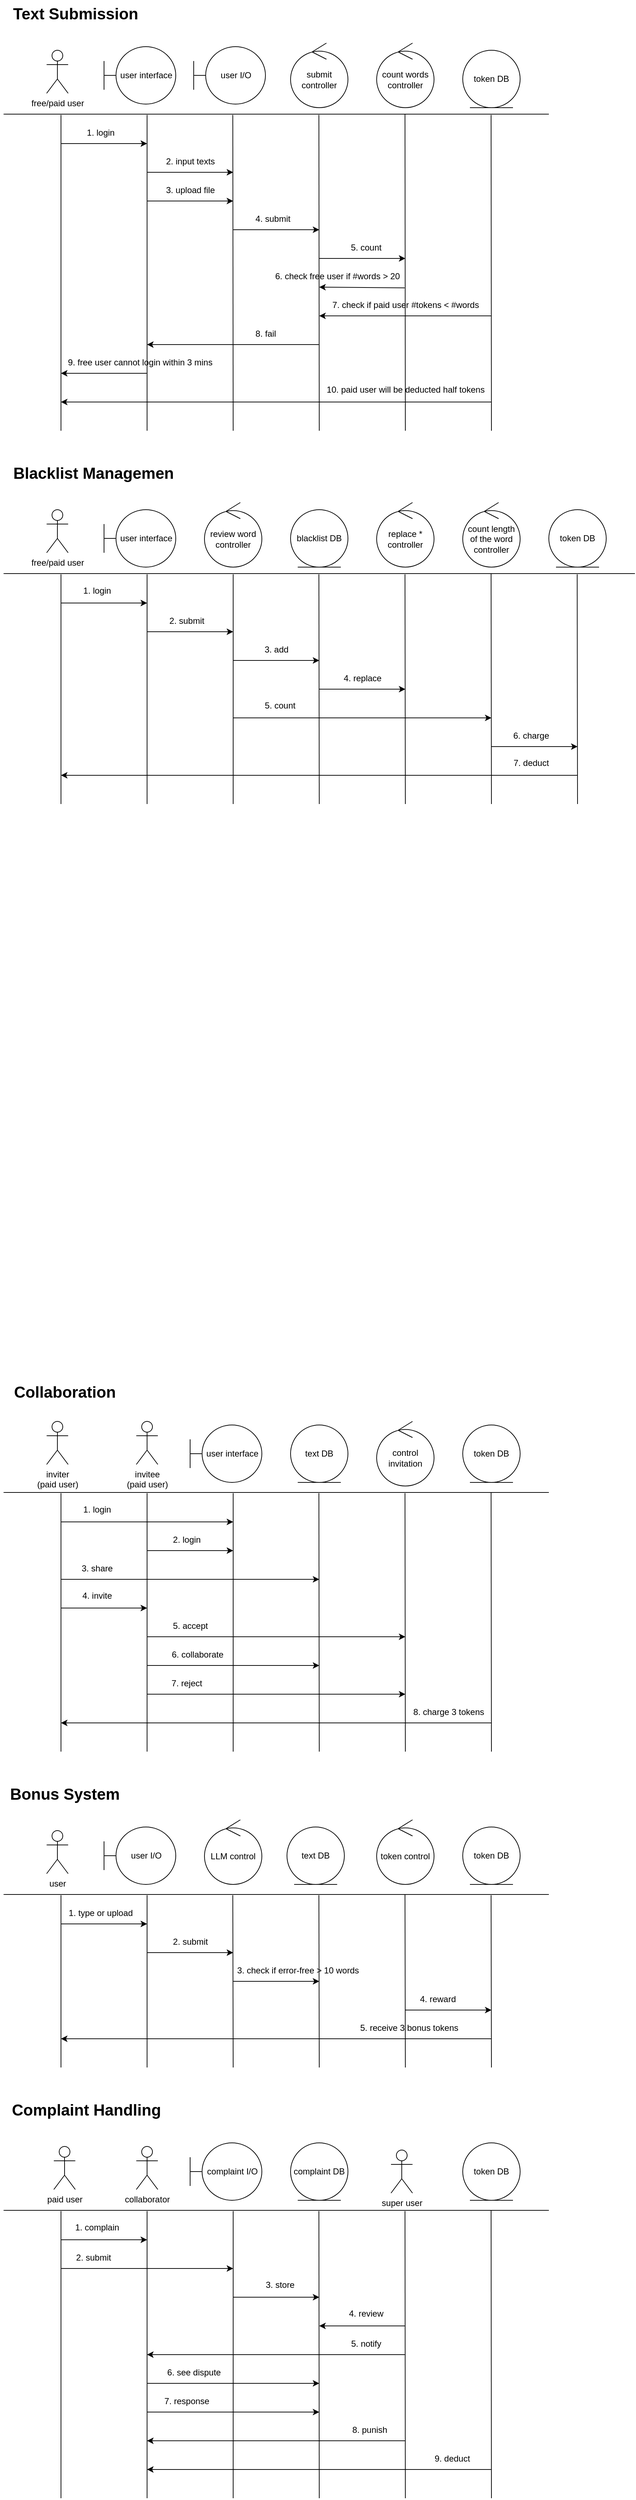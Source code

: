 <mxfile version="26.2.12">
  <diagram name="Page-1" id="3qirsLyn6Tf33gdYKexy">
    <mxGraphModel dx="1300" dy="864" grid="1" gridSize="10" guides="1" tooltips="1" connect="1" arrows="1" fold="1" page="1" pageScale="1" pageWidth="850" pageHeight="1100" math="0" shadow="0">
      <root>
        <mxCell id="0" />
        <mxCell id="1" parent="0" />
        <mxCell id="7Bn_i4xmb7pETKimLmk4-2" value="user I/O" style="shape=umlBoundary;whiteSpace=wrap;html=1;" parent="1" vertex="1">
          <mxGeometry x="305" y="65" width="100" height="80" as="geometry" />
        </mxCell>
        <mxCell id="7Bn_i4xmb7pETKimLmk4-3" value="submit&lt;br&gt;&lt;div&gt;controller&lt;/div&gt;" style="ellipse;shape=umlControl;whiteSpace=wrap;html=1;" parent="1" vertex="1">
          <mxGeometry x="440" y="60" width="80" height="90" as="geometry" />
        </mxCell>
        <mxCell id="7Bn_i4xmb7pETKimLmk4-6" value="" style="line;strokeWidth=1;fillColor=none;align=left;verticalAlign=middle;spacingTop=-1;spacingLeft=3;spacingRight=3;rotatable=0;labelPosition=right;points=[];portConstraint=eastwest;strokeColor=inherit;" parent="1" vertex="1">
          <mxGeometry x="40" y="155" width="760" height="8" as="geometry" />
        </mxCell>
        <mxCell id="7Bn_i4xmb7pETKimLmk4-11" value="" style="endArrow=none;html=1;rounded=0;" parent="1" edge="1">
          <mxGeometry width="50" height="50" relative="1" as="geometry">
            <mxPoint x="120" y="600" as="sourcePoint" />
            <mxPoint x="120" y="160" as="targetPoint" />
          </mxGeometry>
        </mxCell>
        <mxCell id="7Bn_i4xmb7pETKimLmk4-12" value="" style="endArrow=none;html=1;rounded=0;" parent="1" edge="1">
          <mxGeometry width="50" height="50" relative="1" as="geometry">
            <mxPoint x="240" y="600" as="sourcePoint" />
            <mxPoint x="240" y="160" as="targetPoint" />
          </mxGeometry>
        </mxCell>
        <mxCell id="7Bn_i4xmb7pETKimLmk4-14" value="1. login" style="text;html=1;align=center;verticalAlign=middle;resizable=0;points=[];autosize=1;strokeColor=none;fillColor=none;" parent="1" vertex="1">
          <mxGeometry x="145" y="170" width="60" height="30" as="geometry" />
        </mxCell>
        <mxCell id="7Bn_i4xmb7pETKimLmk4-15" value="" style="endArrow=classic;html=1;rounded=0;" parent="1" edge="1">
          <mxGeometry width="50" height="50" relative="1" as="geometry">
            <mxPoint x="120" y="200" as="sourcePoint" />
            <mxPoint x="240" y="200" as="targetPoint" />
          </mxGeometry>
        </mxCell>
        <mxCell id="7Bn_i4xmb7pETKimLmk4-17" value="" style="endArrow=none;html=1;rounded=0;" parent="1" edge="1">
          <mxGeometry width="50" height="50" relative="1" as="geometry">
            <mxPoint x="360" y="600" as="sourcePoint" />
            <mxPoint x="359.5" y="160" as="targetPoint" />
          </mxGeometry>
        </mxCell>
        <mxCell id="7Bn_i4xmb7pETKimLmk4-18" value="" style="endArrow=classic;html=1;rounded=0;" parent="1" edge="1">
          <mxGeometry width="50" height="50" relative="1" as="geometry">
            <mxPoint x="240" y="280" as="sourcePoint" />
            <mxPoint x="360" y="280" as="targetPoint" />
          </mxGeometry>
        </mxCell>
        <mxCell id="7Bn_i4xmb7pETKimLmk4-19" value="2. input texts" style="text;html=1;align=center;verticalAlign=middle;resizable=0;points=[];autosize=1;strokeColor=none;fillColor=none;" parent="1" vertex="1">
          <mxGeometry x="255" y="210" width="90" height="30" as="geometry" />
        </mxCell>
        <mxCell id="7Bn_i4xmb7pETKimLmk4-21" value="" style="endArrow=none;html=1;rounded=0;" parent="1" edge="1">
          <mxGeometry width="50" height="50" relative="1" as="geometry">
            <mxPoint x="480" y="600" as="sourcePoint" />
            <mxPoint x="479.5" y="160" as="targetPoint" />
          </mxGeometry>
        </mxCell>
        <mxCell id="7Bn_i4xmb7pETKimLmk4-22" value="" style="endArrow=classic;html=1;rounded=0;" parent="1" edge="1">
          <mxGeometry width="50" height="50" relative="1" as="geometry">
            <mxPoint x="240" y="240" as="sourcePoint" />
            <mxPoint x="360" y="240" as="targetPoint" />
          </mxGeometry>
        </mxCell>
        <mxCell id="7Bn_i4xmb7pETKimLmk4-23" value="4. submit" style="text;html=1;align=center;verticalAlign=middle;resizable=0;points=[];autosize=1;strokeColor=none;fillColor=none;" parent="1" vertex="1">
          <mxGeometry x="380" y="290" width="70" height="30" as="geometry" />
        </mxCell>
        <mxCell id="7Bn_i4xmb7pETKimLmk4-24" value="count words&lt;br&gt;&lt;div&gt;controller&lt;/div&gt;" style="ellipse;shape=umlControl;whiteSpace=wrap;html=1;" parent="1" vertex="1">
          <mxGeometry x="560" y="60" width="80" height="90" as="geometry" />
        </mxCell>
        <mxCell id="7Bn_i4xmb7pETKimLmk4-25" value="" style="endArrow=none;html=1;rounded=0;" parent="1" edge="1">
          <mxGeometry width="50" height="50" relative="1" as="geometry">
            <mxPoint x="600" y="600" as="sourcePoint" />
            <mxPoint x="599.5" y="159" as="targetPoint" />
          </mxGeometry>
        </mxCell>
        <mxCell id="7Bn_i4xmb7pETKimLmk4-26" value="" style="endArrow=classic;html=1;rounded=0;" parent="1" edge="1">
          <mxGeometry width="50" height="50" relative="1" as="geometry">
            <mxPoint x="480" y="360" as="sourcePoint" />
            <mxPoint x="600" y="360" as="targetPoint" />
          </mxGeometry>
        </mxCell>
        <mxCell id="7Bn_i4xmb7pETKimLmk4-27" value="5. count" style="text;html=1;align=center;verticalAlign=middle;resizable=0;points=[];autosize=1;strokeColor=none;fillColor=none;" parent="1" vertex="1">
          <mxGeometry x="510" y="330" width="70" height="30" as="geometry" />
        </mxCell>
        <mxCell id="7Bn_i4xmb7pETKimLmk4-29" value="" style="endArrow=none;html=1;rounded=0;" parent="1" edge="1">
          <mxGeometry width="50" height="50" relative="1" as="geometry">
            <mxPoint x="720" y="600" as="sourcePoint" />
            <mxPoint x="719.5" y="160" as="targetPoint" />
          </mxGeometry>
        </mxCell>
        <mxCell id="7Bn_i4xmb7pETKimLmk4-32" value="" style="endArrow=classic;html=1;rounded=0;" parent="1" edge="1">
          <mxGeometry width="50" height="50" relative="1" as="geometry">
            <mxPoint x="720" y="440" as="sourcePoint" />
            <mxPoint x="480" y="440" as="targetPoint" />
          </mxGeometry>
        </mxCell>
        <mxCell id="7Bn_i4xmb7pETKimLmk4-33" value="7. check if paid user #tokens &amp;lt; #words" style="text;html=1;align=center;verticalAlign=middle;resizable=0;points=[];autosize=1;strokeColor=none;fillColor=none;" parent="1" vertex="1">
          <mxGeometry x="485" y="410" width="230" height="30" as="geometry" />
        </mxCell>
        <mxCell id="7Bn_i4xmb7pETKimLmk4-35" value="token DB" style="ellipse;shape=umlEntity;whiteSpace=wrap;html=1;" parent="1" vertex="1">
          <mxGeometry x="680" y="70" width="80" height="80" as="geometry" />
        </mxCell>
        <mxCell id="cYkkiroFD4x7zm8JULmi-1" value="&lt;font style=&quot;font-size: 22px;&quot;&gt;&lt;b&gt;Text Submission&lt;/b&gt;&lt;/font&gt;" style="text;html=1;align=center;verticalAlign=middle;resizable=0;points=[];autosize=1;strokeColor=none;fillColor=none;" parent="1" vertex="1">
          <mxGeometry x="40" width="200" height="40" as="geometry" />
        </mxCell>
        <mxCell id="cYkkiroFD4x7zm8JULmi-37" value="free/paid user" style="shape=umlActor;verticalLabelPosition=bottom;verticalAlign=top;html=1;" parent="1" vertex="1">
          <mxGeometry x="100" y="710" width="30" height="60" as="geometry" />
        </mxCell>
        <mxCell id="cYkkiroFD4x7zm8JULmi-38" value="user interface" style="shape=umlBoundary;whiteSpace=wrap;html=1;" parent="1" vertex="1">
          <mxGeometry x="180" y="710" width="100" height="80" as="geometry" />
        </mxCell>
        <mxCell id="cYkkiroFD4x7zm8JULmi-39" value="review word&lt;div&gt;controller&lt;/div&gt;" style="ellipse;shape=umlControl;whiteSpace=wrap;html=1;" parent="1" vertex="1">
          <mxGeometry x="320" y="700" width="80" height="90" as="geometry" />
        </mxCell>
        <mxCell id="cYkkiroFD4x7zm8JULmi-40" value="blacklist DB" style="ellipse;shape=umlEntity;whiteSpace=wrap;html=1;" parent="1" vertex="1">
          <mxGeometry x="440" y="710" width="80" height="80" as="geometry" />
        </mxCell>
        <mxCell id="cYkkiroFD4x7zm8JULmi-41" value="" style="line;strokeWidth=1;fillColor=none;align=left;verticalAlign=middle;spacingTop=-1;spacingLeft=3;spacingRight=3;rotatable=0;labelPosition=right;points=[];portConstraint=eastwest;strokeColor=inherit;" parent="1" vertex="1">
          <mxGeometry x="40" y="795" width="880" height="8" as="geometry" />
        </mxCell>
        <mxCell id="cYkkiroFD4x7zm8JULmi-42" value="" style="endArrow=none;html=1;rounded=0;" parent="1" edge="1">
          <mxGeometry width="50" height="50" relative="1" as="geometry">
            <mxPoint x="120" y="1120" as="sourcePoint" />
            <mxPoint x="120" y="800" as="targetPoint" />
          </mxGeometry>
        </mxCell>
        <mxCell id="cYkkiroFD4x7zm8JULmi-43" value="" style="endArrow=none;html=1;rounded=0;" parent="1" edge="1">
          <mxGeometry width="50" height="50" relative="1" as="geometry">
            <mxPoint x="240" y="1120" as="sourcePoint" />
            <mxPoint x="240" y="800" as="targetPoint" />
          </mxGeometry>
        </mxCell>
        <mxCell id="cYkkiroFD4x7zm8JULmi-44" value="" style="endArrow=none;html=1;rounded=0;" parent="1" edge="1">
          <mxGeometry width="50" height="50" relative="1" as="geometry">
            <mxPoint x="360" y="1120" as="sourcePoint" />
            <mxPoint x="360" y="800" as="targetPoint" />
          </mxGeometry>
        </mxCell>
        <mxCell id="cYkkiroFD4x7zm8JULmi-45" value="" style="endArrow=classic;html=1;rounded=0;" parent="1" edge="1">
          <mxGeometry width="50" height="50" relative="1" as="geometry">
            <mxPoint x="120" y="840" as="sourcePoint" />
            <mxPoint x="240" y="840" as="targetPoint" />
          </mxGeometry>
        </mxCell>
        <mxCell id="cYkkiroFD4x7zm8JULmi-46" value="1. login" style="text;html=1;align=center;verticalAlign=middle;resizable=0;points=[];autosize=1;strokeColor=none;fillColor=none;" parent="1" vertex="1">
          <mxGeometry x="140" y="808" width="60" height="30" as="geometry" />
        </mxCell>
        <mxCell id="cYkkiroFD4x7zm8JULmi-47" value="" style="endArrow=classic;html=1;rounded=0;" parent="1" edge="1">
          <mxGeometry width="50" height="50" relative="1" as="geometry">
            <mxPoint x="240" y="880" as="sourcePoint" />
            <mxPoint x="360" y="880" as="targetPoint" />
          </mxGeometry>
        </mxCell>
        <mxCell id="cYkkiroFD4x7zm8JULmi-48" value="2. submit" style="text;html=1;align=center;verticalAlign=middle;resizable=0;points=[];autosize=1;strokeColor=none;fillColor=none;" parent="1" vertex="1">
          <mxGeometry x="260" y="850" width="70" height="30" as="geometry" />
        </mxCell>
        <mxCell id="cYkkiroFD4x7zm8JULmi-49" value="" style="endArrow=none;html=1;rounded=0;" parent="1" edge="1">
          <mxGeometry width="50" height="50" relative="1" as="geometry">
            <mxPoint x="480" y="1120" as="sourcePoint" />
            <mxPoint x="479.5" y="800" as="targetPoint" />
          </mxGeometry>
        </mxCell>
        <mxCell id="cYkkiroFD4x7zm8JULmi-50" value="" style="endArrow=classic;html=1;rounded=0;" parent="1" edge="1">
          <mxGeometry width="50" height="50" relative="1" as="geometry">
            <mxPoint x="360" y="920" as="sourcePoint" />
            <mxPoint x="480" y="920" as="targetPoint" />
          </mxGeometry>
        </mxCell>
        <mxCell id="cYkkiroFD4x7zm8JULmi-51" value="3. add" style="text;html=1;align=center;verticalAlign=middle;resizable=0;points=[];autosize=1;strokeColor=none;fillColor=none;" parent="1" vertex="1">
          <mxGeometry x="390" y="890" width="60" height="30" as="geometry" />
        </mxCell>
        <mxCell id="cYkkiroFD4x7zm8JULmi-52" value="replace *&lt;br&gt;&lt;div&gt;controller&lt;/div&gt;" style="ellipse;shape=umlControl;whiteSpace=wrap;html=1;" parent="1" vertex="1">
          <mxGeometry x="560" y="700" width="80" height="90" as="geometry" />
        </mxCell>
        <mxCell id="cYkkiroFD4x7zm8JULmi-53" value="" style="endArrow=none;html=1;rounded=0;" parent="1" edge="1">
          <mxGeometry width="50" height="50" relative="1" as="geometry">
            <mxPoint x="600" y="1120" as="sourcePoint" />
            <mxPoint x="599.5" y="800" as="targetPoint" />
          </mxGeometry>
        </mxCell>
        <mxCell id="cYkkiroFD4x7zm8JULmi-54" value="" style="endArrow=classic;html=1;rounded=0;" parent="1" edge="1">
          <mxGeometry width="50" height="50" relative="1" as="geometry">
            <mxPoint x="480" y="960" as="sourcePoint" />
            <mxPoint x="600" y="960" as="targetPoint" />
          </mxGeometry>
        </mxCell>
        <mxCell id="cYkkiroFD4x7zm8JULmi-55" value="4. replace" style="text;html=1;align=center;verticalAlign=middle;resizable=0;points=[];autosize=1;strokeColor=none;fillColor=none;" parent="1" vertex="1">
          <mxGeometry x="500" y="930" width="80" height="30" as="geometry" />
        </mxCell>
        <mxCell id="cYkkiroFD4x7zm8JULmi-56" value="count length of the word&lt;br&gt;&lt;div&gt;controller&lt;/div&gt;" style="ellipse;shape=umlControl;whiteSpace=wrap;html=1;" parent="1" vertex="1">
          <mxGeometry x="680" y="700" width="80" height="90" as="geometry" />
        </mxCell>
        <mxCell id="cYkkiroFD4x7zm8JULmi-57" value="" style="endArrow=none;html=1;rounded=0;" parent="1" edge="1">
          <mxGeometry width="50" height="50" relative="1" as="geometry">
            <mxPoint x="720" y="1120" as="sourcePoint" />
            <mxPoint x="719.5" y="799" as="targetPoint" />
          </mxGeometry>
        </mxCell>
        <mxCell id="cYkkiroFD4x7zm8JULmi-58" value="" style="endArrow=classic;html=1;rounded=0;" parent="1" edge="1">
          <mxGeometry width="50" height="50" relative="1" as="geometry">
            <mxPoint x="360" y="1000" as="sourcePoint" />
            <mxPoint x="720" y="1000" as="targetPoint" />
          </mxGeometry>
        </mxCell>
        <mxCell id="cYkkiroFD4x7zm8JULmi-59" value="5. count" style="text;html=1;align=center;verticalAlign=middle;resizable=0;points=[];autosize=1;strokeColor=none;fillColor=none;" parent="1" vertex="1">
          <mxGeometry x="390" y="968" width="70" height="30" as="geometry" />
        </mxCell>
        <mxCell id="cYkkiroFD4x7zm8JULmi-60" value="" style="endArrow=none;html=1;rounded=0;" parent="1" edge="1">
          <mxGeometry width="50" height="50" relative="1" as="geometry">
            <mxPoint x="840" y="1120" as="sourcePoint" />
            <mxPoint x="839.5" y="800" as="targetPoint" />
          </mxGeometry>
        </mxCell>
        <mxCell id="cYkkiroFD4x7zm8JULmi-61" value="" style="endArrow=classic;html=1;rounded=0;" parent="1" edge="1">
          <mxGeometry width="50" height="50" relative="1" as="geometry">
            <mxPoint x="720" y="1040" as="sourcePoint" />
            <mxPoint x="840" y="1040" as="targetPoint" />
          </mxGeometry>
        </mxCell>
        <mxCell id="cYkkiroFD4x7zm8JULmi-62" value="6. charge" style="text;html=1;align=center;verticalAlign=middle;resizable=0;points=[];autosize=1;strokeColor=none;fillColor=none;" parent="1" vertex="1">
          <mxGeometry x="740" y="1010" width="70" height="30" as="geometry" />
        </mxCell>
        <mxCell id="cYkkiroFD4x7zm8JULmi-63" value="" style="endArrow=classic;html=1;rounded=0;" parent="1" edge="1">
          <mxGeometry width="50" height="50" relative="1" as="geometry">
            <mxPoint x="840" y="1080" as="sourcePoint" />
            <mxPoint x="120" y="1080" as="targetPoint" />
          </mxGeometry>
        </mxCell>
        <mxCell id="cYkkiroFD4x7zm8JULmi-64" value="7. deduct" style="text;html=1;align=center;verticalAlign=middle;resizable=0;points=[];autosize=1;strokeColor=none;fillColor=none;" parent="1" vertex="1">
          <mxGeometry x="740" y="1048" width="70" height="30" as="geometry" />
        </mxCell>
        <mxCell id="cYkkiroFD4x7zm8JULmi-65" value="token DB" style="ellipse;shape=umlEntity;whiteSpace=wrap;html=1;" parent="1" vertex="1">
          <mxGeometry x="800" y="710" width="80" height="80" as="geometry" />
        </mxCell>
        <mxCell id="cYkkiroFD4x7zm8JULmi-66" value="&lt;font style=&quot;font-size: 22px;&quot;&gt;&lt;b&gt;Blacklist Managemen&lt;/b&gt;&lt;/font&gt;" style="text;html=1;align=center;verticalAlign=middle;resizable=0;points=[];autosize=1;strokeColor=none;fillColor=none;" parent="1" vertex="1">
          <mxGeometry x="40" y="640" width="250" height="40" as="geometry" />
        </mxCell>
        <mxCell id="cYkkiroFD4x7zm8JULmi-67" value="free/paid user" style="shape=umlActor;verticalLabelPosition=bottom;verticalAlign=top;html=1;" parent="1" vertex="1">
          <mxGeometry x="100" y="70" width="30" height="60" as="geometry" />
        </mxCell>
        <mxCell id="cYkkiroFD4x7zm8JULmi-68" value="user interface" style="shape=umlBoundary;whiteSpace=wrap;html=1;" parent="1" vertex="1">
          <mxGeometry x="180" y="65" width="100" height="80" as="geometry" />
        </mxCell>
        <mxCell id="cYkkiroFD4x7zm8JULmi-70" value="3. upload file" style="text;html=1;align=center;verticalAlign=middle;resizable=0;points=[];autosize=1;strokeColor=none;fillColor=none;" parent="1" vertex="1">
          <mxGeometry x="255" y="250" width="90" height="30" as="geometry" />
        </mxCell>
        <mxCell id="cYkkiroFD4x7zm8JULmi-71" value="" style="endArrow=classic;html=1;rounded=0;" parent="1" edge="1">
          <mxGeometry width="50" height="50" relative="1" as="geometry">
            <mxPoint x="360" y="320" as="sourcePoint" />
            <mxPoint x="480" y="320" as="targetPoint" />
          </mxGeometry>
        </mxCell>
        <mxCell id="cYkkiroFD4x7zm8JULmi-72" value="6. check free user if #words &amp;gt; 20" style="text;html=1;align=center;verticalAlign=middle;resizable=0;points=[];autosize=1;strokeColor=none;fillColor=none;" parent="1" vertex="1">
          <mxGeometry x="405" y="370" width="200" height="30" as="geometry" />
        </mxCell>
        <mxCell id="cYkkiroFD4x7zm8JULmi-73" value="" style="endArrow=classic;html=1;rounded=0;exitX=0.97;exitY=1.033;exitDx=0;exitDy=0;exitPerimeter=0;" parent="1" source="cYkkiroFD4x7zm8JULmi-72" edge="1">
          <mxGeometry width="50" height="50" relative="1" as="geometry">
            <mxPoint x="280" y="250" as="sourcePoint" />
            <mxPoint x="480" y="400" as="targetPoint" />
          </mxGeometry>
        </mxCell>
        <mxCell id="cYkkiroFD4x7zm8JULmi-76" value="" style="endArrow=classic;html=1;rounded=0;" parent="1" edge="1">
          <mxGeometry width="50" height="50" relative="1" as="geometry">
            <mxPoint x="480" y="480" as="sourcePoint" />
            <mxPoint x="240" y="480" as="targetPoint" />
          </mxGeometry>
        </mxCell>
        <mxCell id="cYkkiroFD4x7zm8JULmi-77" value="8. fail" style="text;html=1;align=center;verticalAlign=middle;resizable=0;points=[];autosize=1;strokeColor=none;fillColor=none;" parent="1" vertex="1">
          <mxGeometry x="380" y="450" width="50" height="30" as="geometry" />
        </mxCell>
        <mxCell id="cYkkiroFD4x7zm8JULmi-78" value="" style="endArrow=classic;html=1;rounded=0;" parent="1" edge="1">
          <mxGeometry width="50" height="50" relative="1" as="geometry">
            <mxPoint x="240" y="520" as="sourcePoint" />
            <mxPoint x="120" y="520" as="targetPoint" />
          </mxGeometry>
        </mxCell>
        <mxCell id="cYkkiroFD4x7zm8JULmi-79" value="9. free user cannot login within 3 mins" style="text;html=1;align=center;verticalAlign=middle;resizable=0;points=[];autosize=1;strokeColor=none;fillColor=none;" parent="1" vertex="1">
          <mxGeometry x="120" y="490" width="220" height="30" as="geometry" />
        </mxCell>
        <mxCell id="cYkkiroFD4x7zm8JULmi-80" value="" style="endArrow=classic;html=1;rounded=0;" parent="1" edge="1">
          <mxGeometry width="50" height="50" relative="1" as="geometry">
            <mxPoint x="720" y="560" as="sourcePoint" />
            <mxPoint x="120" y="560" as="targetPoint" />
          </mxGeometry>
        </mxCell>
        <mxCell id="cYkkiroFD4x7zm8JULmi-81" value="10. paid user will be deducted&lt;span style=&quot;white-space-collapse: preserve;&quot; data-slate-fragment=&quot;JTVCJTdCJTIydHlwZSUyMiUzQSUyMnBhcmFncmFwaCUyMiUyQyUyMmNoaWxkcmVuJTIyJTNBJTVCJTdCJTIydGV4dCUyMiUzQSUyMnJlY2VpdmVkJTIwYSUyMHBlbmFsdHklMjB3aXRoJTIwaGFsZiUyMG9mJTIwdGhlJTIwYXZhaWxhYmxlJTIwdG9rZW5zJTIwZGVkdWN0ZWQlMjIlN0QlNUQlN0QlNUQ=&quot;&gt; half tokens&lt;/span&gt;" style="text;html=1;align=center;verticalAlign=middle;resizable=0;points=[];autosize=1;strokeColor=none;fillColor=none;" parent="1" vertex="1">
          <mxGeometry x="480" y="528" width="240" height="30" as="geometry" />
        </mxCell>
        <mxCell id="zMJko9xKw-n6YX9dihh8-1" value="inviter&lt;div&gt;(paid user)&lt;/div&gt;" style="shape=umlActor;verticalLabelPosition=bottom;verticalAlign=top;html=1;" vertex="1" parent="1">
          <mxGeometry x="100" y="1980" width="30" height="60" as="geometry" />
        </mxCell>
        <mxCell id="zMJko9xKw-n6YX9dihh8-4" value="text DB" style="ellipse;shape=umlEntity;whiteSpace=wrap;html=1;" vertex="1" parent="1">
          <mxGeometry x="440" y="1985" width="80" height="80" as="geometry" />
        </mxCell>
        <mxCell id="zMJko9xKw-n6YX9dihh8-5" value="" style="line;strokeWidth=1;fillColor=none;align=left;verticalAlign=middle;spacingTop=-1;spacingLeft=3;spacingRight=3;rotatable=0;labelPosition=right;points=[];portConstraint=eastwest;strokeColor=inherit;" vertex="1" parent="1">
          <mxGeometry x="40" y="2075" width="760" height="8" as="geometry" />
        </mxCell>
        <mxCell id="zMJko9xKw-n6YX9dihh8-6" value="" style="endArrow=none;html=1;rounded=0;" edge="1" parent="1">
          <mxGeometry width="50" height="50" relative="1" as="geometry">
            <mxPoint x="120" y="2440" as="sourcePoint" />
            <mxPoint x="120" y="2080" as="targetPoint" />
          </mxGeometry>
        </mxCell>
        <mxCell id="zMJko9xKw-n6YX9dihh8-7" value="" style="endArrow=none;html=1;rounded=0;" edge="1" parent="1">
          <mxGeometry width="50" height="50" relative="1" as="geometry">
            <mxPoint x="240" y="2440" as="sourcePoint" />
            <mxPoint x="240" y="2080" as="targetPoint" />
          </mxGeometry>
        </mxCell>
        <mxCell id="zMJko9xKw-n6YX9dihh8-8" value="" style="endArrow=none;html=1;rounded=0;" edge="1" parent="1">
          <mxGeometry width="50" height="50" relative="1" as="geometry">
            <mxPoint x="360" y="2440" as="sourcePoint" />
            <mxPoint x="360" y="2080" as="targetPoint" />
          </mxGeometry>
        </mxCell>
        <mxCell id="zMJko9xKw-n6YX9dihh8-9" value="" style="endArrow=classic;html=1;rounded=0;" edge="1" parent="1">
          <mxGeometry width="50" height="50" relative="1" as="geometry">
            <mxPoint x="120" y="2120" as="sourcePoint" />
            <mxPoint x="360" y="2120" as="targetPoint" />
          </mxGeometry>
        </mxCell>
        <mxCell id="zMJko9xKw-n6YX9dihh8-10" value="1. login" style="text;html=1;align=center;verticalAlign=middle;resizable=0;points=[];autosize=1;strokeColor=none;fillColor=none;" vertex="1" parent="1">
          <mxGeometry x="140" y="2088" width="60" height="30" as="geometry" />
        </mxCell>
        <mxCell id="zMJko9xKw-n6YX9dihh8-11" value="" style="endArrow=classic;html=1;rounded=0;" edge="1" parent="1">
          <mxGeometry width="50" height="50" relative="1" as="geometry">
            <mxPoint x="240" y="2160" as="sourcePoint" />
            <mxPoint x="360" y="2160" as="targetPoint" />
          </mxGeometry>
        </mxCell>
        <mxCell id="zMJko9xKw-n6YX9dihh8-12" value="2. login" style="text;html=1;align=center;verticalAlign=middle;resizable=0;points=[];autosize=1;strokeColor=none;fillColor=none;" vertex="1" parent="1">
          <mxGeometry x="265" y="2130" width="60" height="30" as="geometry" />
        </mxCell>
        <mxCell id="zMJko9xKw-n6YX9dihh8-13" value="" style="endArrow=none;html=1;rounded=0;" edge="1" parent="1">
          <mxGeometry width="50" height="50" relative="1" as="geometry">
            <mxPoint x="480" y="2440" as="sourcePoint" />
            <mxPoint x="479.5" y="2080" as="targetPoint" />
          </mxGeometry>
        </mxCell>
        <mxCell id="zMJko9xKw-n6YX9dihh8-14" value="" style="endArrow=classic;html=1;rounded=0;" edge="1" parent="1">
          <mxGeometry width="50" height="50" relative="1" as="geometry">
            <mxPoint x="120" y="2200" as="sourcePoint" />
            <mxPoint x="480" y="2200" as="targetPoint" />
          </mxGeometry>
        </mxCell>
        <mxCell id="zMJko9xKw-n6YX9dihh8-15" value="3. share" style="text;html=1;align=center;verticalAlign=middle;resizable=0;points=[];autosize=1;strokeColor=none;fillColor=none;" vertex="1" parent="1">
          <mxGeometry x="135" y="2170" width="70" height="30" as="geometry" />
        </mxCell>
        <mxCell id="zMJko9xKw-n6YX9dihh8-17" value="" style="endArrow=none;html=1;rounded=0;" edge="1" parent="1">
          <mxGeometry width="50" height="50" relative="1" as="geometry">
            <mxPoint x="600" y="2440" as="sourcePoint" />
            <mxPoint x="599.5" y="2080" as="targetPoint" />
          </mxGeometry>
        </mxCell>
        <mxCell id="zMJko9xKw-n6YX9dihh8-18" value="" style="endArrow=classic;html=1;rounded=0;" edge="1" parent="1">
          <mxGeometry width="50" height="50" relative="1" as="geometry">
            <mxPoint x="240" y="2280" as="sourcePoint" />
            <mxPoint x="600" y="2280" as="targetPoint" />
          </mxGeometry>
        </mxCell>
        <mxCell id="zMJko9xKw-n6YX9dihh8-19" value="5. accept" style="text;html=1;align=center;verticalAlign=middle;resizable=0;points=[];autosize=1;strokeColor=none;fillColor=none;" vertex="1" parent="1">
          <mxGeometry x="265" y="2250" width="70" height="30" as="geometry" />
        </mxCell>
        <mxCell id="zMJko9xKw-n6YX9dihh8-20" value="&lt;div&gt;control invitation&lt;/div&gt;" style="ellipse;shape=umlControl;whiteSpace=wrap;html=1;" vertex="1" parent="1">
          <mxGeometry x="560" y="1980" width="80" height="90" as="geometry" />
        </mxCell>
        <mxCell id="zMJko9xKw-n6YX9dihh8-21" value="" style="endArrow=none;html=1;rounded=0;" edge="1" parent="1">
          <mxGeometry width="50" height="50" relative="1" as="geometry">
            <mxPoint x="720" y="2440" as="sourcePoint" />
            <mxPoint x="719.5" y="2079" as="targetPoint" />
          </mxGeometry>
        </mxCell>
        <mxCell id="zMJko9xKw-n6YX9dihh8-23" value="6. collaborate" style="text;html=1;align=center;verticalAlign=middle;resizable=0;points=[];autosize=1;strokeColor=none;fillColor=none;" vertex="1" parent="1">
          <mxGeometry x="260" y="2290" width="100" height="30" as="geometry" />
        </mxCell>
        <mxCell id="zMJko9xKw-n6YX9dihh8-25" value="" style="endArrow=classic;html=1;rounded=0;" edge="1" parent="1">
          <mxGeometry width="50" height="50" relative="1" as="geometry">
            <mxPoint x="240" y="2360" as="sourcePoint" />
            <mxPoint x="600" y="2360" as="targetPoint" />
          </mxGeometry>
        </mxCell>
        <mxCell id="zMJko9xKw-n6YX9dihh8-26" value="7. reject" style="text;html=1;align=center;verticalAlign=middle;resizable=0;points=[];autosize=1;strokeColor=none;fillColor=none;" vertex="1" parent="1">
          <mxGeometry x="260" y="2330" width="70" height="30" as="geometry" />
        </mxCell>
        <mxCell id="zMJko9xKw-n6YX9dihh8-27" value="" style="endArrow=classic;html=1;rounded=0;" edge="1" parent="1">
          <mxGeometry width="50" height="50" relative="1" as="geometry">
            <mxPoint x="720" y="2400" as="sourcePoint" />
            <mxPoint x="120" y="2400" as="targetPoint" />
          </mxGeometry>
        </mxCell>
        <mxCell id="zMJko9xKw-n6YX9dihh8-28" value="8. charge 3 tokens" style="text;html=1;align=center;verticalAlign=middle;resizable=0;points=[];autosize=1;strokeColor=none;fillColor=none;" vertex="1" parent="1">
          <mxGeometry x="600" y="2370" width="120" height="30" as="geometry" />
        </mxCell>
        <mxCell id="zMJko9xKw-n6YX9dihh8-29" value="token DB" style="ellipse;shape=umlEntity;whiteSpace=wrap;html=1;" vertex="1" parent="1">
          <mxGeometry x="680" y="1985" width="80" height="80" as="geometry" />
        </mxCell>
        <mxCell id="zMJko9xKw-n6YX9dihh8-30" value="&lt;font style=&quot;font-size: 22px;&quot;&gt;&lt;b&gt;Collaboration&lt;/b&gt;&lt;/font&gt;" style="text;html=1;align=center;verticalAlign=middle;resizable=0;points=[];autosize=1;strokeColor=none;fillColor=none;" vertex="1" parent="1">
          <mxGeometry x="40" y="1920" width="170" height="40" as="geometry" />
        </mxCell>
        <mxCell id="zMJko9xKw-n6YX9dihh8-32" value="invitee&lt;div&gt;(paid user)&lt;/div&gt;" style="shape=umlActor;verticalLabelPosition=bottom;verticalAlign=top;html=1;" vertex="1" parent="1">
          <mxGeometry x="225" y="1980" width="30" height="60" as="geometry" />
        </mxCell>
        <mxCell id="zMJko9xKw-n6YX9dihh8-33" value="user interface" style="shape=umlBoundary;whiteSpace=wrap;html=1;" vertex="1" parent="1">
          <mxGeometry x="300" y="1985" width="100" height="80" as="geometry" />
        </mxCell>
        <mxCell id="zMJko9xKw-n6YX9dihh8-34" value="" style="endArrow=classic;html=1;rounded=0;" edge="1" parent="1">
          <mxGeometry width="50" height="50" relative="1" as="geometry">
            <mxPoint x="240" y="2320" as="sourcePoint" />
            <mxPoint x="480" y="2320" as="targetPoint" />
          </mxGeometry>
        </mxCell>
        <mxCell id="zMJko9xKw-n6YX9dihh8-35" value="" style="endArrow=classic;html=1;rounded=0;" edge="1" parent="1">
          <mxGeometry width="50" height="50" relative="1" as="geometry">
            <mxPoint x="120" y="2240" as="sourcePoint" />
            <mxPoint x="240" y="2240" as="targetPoint" />
          </mxGeometry>
        </mxCell>
        <mxCell id="zMJko9xKw-n6YX9dihh8-36" value="4. invite" style="text;html=1;align=center;verticalAlign=middle;resizable=0;points=[];autosize=1;strokeColor=none;fillColor=none;" vertex="1" parent="1">
          <mxGeometry x="140" y="2208" width="60" height="30" as="geometry" />
        </mxCell>
        <mxCell id="zMJko9xKw-n6YX9dihh8-38" value="complaint DB" style="ellipse;shape=umlEntity;whiteSpace=wrap;html=1;" vertex="1" parent="1">
          <mxGeometry x="440" y="2985" width="80" height="80" as="geometry" />
        </mxCell>
        <mxCell id="zMJko9xKw-n6YX9dihh8-39" value="" style="line;strokeWidth=1;fillColor=none;align=left;verticalAlign=middle;spacingTop=-1;spacingLeft=3;spacingRight=3;rotatable=0;labelPosition=right;points=[];portConstraint=eastwest;strokeColor=inherit;" vertex="1" parent="1">
          <mxGeometry x="40" y="3075" width="760" height="8" as="geometry" />
        </mxCell>
        <mxCell id="zMJko9xKw-n6YX9dihh8-40" value="" style="endArrow=none;html=1;rounded=0;" edge="1" parent="1">
          <mxGeometry width="50" height="50" relative="1" as="geometry">
            <mxPoint x="120" y="3480" as="sourcePoint" />
            <mxPoint x="120" y="3080" as="targetPoint" />
          </mxGeometry>
        </mxCell>
        <mxCell id="zMJko9xKw-n6YX9dihh8-41" value="" style="endArrow=none;html=1;rounded=0;" edge="1" parent="1">
          <mxGeometry width="50" height="50" relative="1" as="geometry">
            <mxPoint x="240" y="3480" as="sourcePoint" />
            <mxPoint x="240" y="3080" as="targetPoint" />
          </mxGeometry>
        </mxCell>
        <mxCell id="zMJko9xKw-n6YX9dihh8-42" value="" style="endArrow=none;html=1;rounded=0;" edge="1" parent="1">
          <mxGeometry width="50" height="50" relative="1" as="geometry">
            <mxPoint x="360" y="3480" as="sourcePoint" />
            <mxPoint x="360" y="3080" as="targetPoint" />
          </mxGeometry>
        </mxCell>
        <mxCell id="zMJko9xKw-n6YX9dihh8-43" value="" style="endArrow=classic;html=1;rounded=0;" edge="1" parent="1">
          <mxGeometry width="50" height="50" relative="1" as="geometry">
            <mxPoint x="120" y="3120" as="sourcePoint" />
            <mxPoint x="240" y="3120" as="targetPoint" />
          </mxGeometry>
        </mxCell>
        <mxCell id="zMJko9xKw-n6YX9dihh8-44" value="1. complain" style="text;html=1;align=center;verticalAlign=middle;resizable=0;points=[];autosize=1;strokeColor=none;fillColor=none;" vertex="1" parent="1">
          <mxGeometry x="130" y="3088" width="80" height="30" as="geometry" />
        </mxCell>
        <mxCell id="zMJko9xKw-n6YX9dihh8-45" value="" style="endArrow=classic;html=1;rounded=0;" edge="1" parent="1">
          <mxGeometry width="50" height="50" relative="1" as="geometry">
            <mxPoint x="120" y="3160" as="sourcePoint" />
            <mxPoint x="360" y="3160" as="targetPoint" />
          </mxGeometry>
        </mxCell>
        <mxCell id="zMJko9xKw-n6YX9dihh8-46" value="2. submit" style="text;html=1;align=center;verticalAlign=middle;resizable=0;points=[];autosize=1;strokeColor=none;fillColor=none;" vertex="1" parent="1">
          <mxGeometry x="130" y="3130" width="70" height="30" as="geometry" />
        </mxCell>
        <mxCell id="zMJko9xKw-n6YX9dihh8-47" value="" style="endArrow=none;html=1;rounded=0;" edge="1" parent="1">
          <mxGeometry width="50" height="50" relative="1" as="geometry">
            <mxPoint x="480" y="3480" as="sourcePoint" />
            <mxPoint x="479.5" y="3080" as="targetPoint" />
          </mxGeometry>
        </mxCell>
        <mxCell id="zMJko9xKw-n6YX9dihh8-48" value="" style="endArrow=classic;html=1;rounded=0;" edge="1" parent="1">
          <mxGeometry width="50" height="50" relative="1" as="geometry">
            <mxPoint x="600" y="3240" as="sourcePoint" />
            <mxPoint x="480" y="3240" as="targetPoint" />
          </mxGeometry>
        </mxCell>
        <mxCell id="zMJko9xKw-n6YX9dihh8-49" value="4. review" style="text;html=1;align=center;verticalAlign=middle;resizable=0;points=[];autosize=1;strokeColor=none;fillColor=none;" vertex="1" parent="1">
          <mxGeometry x="510" y="3208" width="70" height="30" as="geometry" />
        </mxCell>
        <mxCell id="zMJko9xKw-n6YX9dihh8-50" value="" style="endArrow=none;html=1;rounded=0;" edge="1" parent="1">
          <mxGeometry width="50" height="50" relative="1" as="geometry">
            <mxPoint x="600" y="3480" as="sourcePoint" />
            <mxPoint x="599.5" y="3080" as="targetPoint" />
          </mxGeometry>
        </mxCell>
        <mxCell id="zMJko9xKw-n6YX9dihh8-51" value="" style="endArrow=classic;html=1;rounded=0;" edge="1" parent="1">
          <mxGeometry width="50" height="50" relative="1" as="geometry">
            <mxPoint x="720" y="3440" as="sourcePoint" />
            <mxPoint x="240" y="3440" as="targetPoint" />
          </mxGeometry>
        </mxCell>
        <mxCell id="zMJko9xKw-n6YX9dihh8-52" value="9. deduct" style="text;html=1;align=center;verticalAlign=middle;resizable=0;points=[];autosize=1;strokeColor=none;fillColor=none;" vertex="1" parent="1">
          <mxGeometry x="630" y="3410" width="70" height="30" as="geometry" />
        </mxCell>
        <mxCell id="zMJko9xKw-n6YX9dihh8-54" value="" style="endArrow=none;html=1;rounded=0;" edge="1" parent="1">
          <mxGeometry width="50" height="50" relative="1" as="geometry">
            <mxPoint x="720" y="3480" as="sourcePoint" />
            <mxPoint x="719.5" y="3079" as="targetPoint" />
          </mxGeometry>
        </mxCell>
        <mxCell id="zMJko9xKw-n6YX9dihh8-55" value="6. see dispute" style="text;html=1;align=center;verticalAlign=middle;resizable=0;points=[];autosize=1;strokeColor=none;fillColor=none;" vertex="1" parent="1">
          <mxGeometry x="255" y="3290" width="100" height="30" as="geometry" />
        </mxCell>
        <mxCell id="zMJko9xKw-n6YX9dihh8-56" value="" style="endArrow=classic;html=1;rounded=0;" edge="1" parent="1">
          <mxGeometry width="50" height="50" relative="1" as="geometry">
            <mxPoint x="240" y="3360" as="sourcePoint" />
            <mxPoint x="480" y="3360" as="targetPoint" />
          </mxGeometry>
        </mxCell>
        <mxCell id="zMJko9xKw-n6YX9dihh8-57" value="7. response" style="text;html=1;align=center;verticalAlign=middle;resizable=0;points=[];autosize=1;strokeColor=none;fillColor=none;" vertex="1" parent="1">
          <mxGeometry x="250" y="3330" width="90" height="30" as="geometry" />
        </mxCell>
        <mxCell id="zMJko9xKw-n6YX9dihh8-58" value="" style="endArrow=classic;html=1;rounded=0;" edge="1" parent="1">
          <mxGeometry width="50" height="50" relative="1" as="geometry">
            <mxPoint x="600" y="3400" as="sourcePoint" />
            <mxPoint x="240" y="3400" as="targetPoint" />
          </mxGeometry>
        </mxCell>
        <mxCell id="zMJko9xKw-n6YX9dihh8-60" value="token DB" style="ellipse;shape=umlEntity;whiteSpace=wrap;html=1;" vertex="1" parent="1">
          <mxGeometry x="680" y="2985" width="80" height="80" as="geometry" />
        </mxCell>
        <mxCell id="zMJko9xKw-n6YX9dihh8-61" value="&lt;font style=&quot;font-size: 22px;&quot;&gt;&lt;b&gt;Complaint Handling&lt;/b&gt;&lt;/font&gt;" style="text;html=1;align=center;verticalAlign=middle;resizable=0;points=[];autosize=1;strokeColor=none;fillColor=none;" vertex="1" parent="1">
          <mxGeometry x="40" y="2920" width="230" height="40" as="geometry" />
        </mxCell>
        <mxCell id="zMJko9xKw-n6YX9dihh8-64" value="" style="endArrow=classic;html=1;rounded=0;" edge="1" parent="1">
          <mxGeometry width="50" height="50" relative="1" as="geometry">
            <mxPoint x="240" y="3320" as="sourcePoint" />
            <mxPoint x="480" y="3320" as="targetPoint" />
          </mxGeometry>
        </mxCell>
        <mxCell id="zMJko9xKw-n6YX9dihh8-65" value="" style="endArrow=classic;html=1;rounded=0;" edge="1" parent="1">
          <mxGeometry width="50" height="50" relative="1" as="geometry">
            <mxPoint x="600" y="3280" as="sourcePoint" />
            <mxPoint x="240" y="3280" as="targetPoint" />
          </mxGeometry>
        </mxCell>
        <mxCell id="zMJko9xKw-n6YX9dihh8-66" value="5. notify" style="text;html=1;align=center;verticalAlign=middle;resizable=0;points=[];autosize=1;strokeColor=none;fillColor=none;" vertex="1" parent="1">
          <mxGeometry x="510" y="3250" width="70" height="30" as="geometry" />
        </mxCell>
        <mxCell id="zMJko9xKw-n6YX9dihh8-67" value="paid user" style="shape=umlActor;verticalLabelPosition=bottom;verticalAlign=top;html=1;" vertex="1" parent="1">
          <mxGeometry x="110" y="2990" width="30" height="60" as="geometry" />
        </mxCell>
        <mxCell id="zMJko9xKw-n6YX9dihh8-68" value="collaborator" style="shape=umlActor;verticalLabelPosition=bottom;verticalAlign=top;html=1;" vertex="1" parent="1">
          <mxGeometry x="225" y="2990" width="30" height="60" as="geometry" />
        </mxCell>
        <mxCell id="zMJko9xKw-n6YX9dihh8-69" value="super user" style="shape=umlActor;verticalLabelPosition=bottom;verticalAlign=top;html=1;" vertex="1" parent="1">
          <mxGeometry x="580" y="2995" width="30" height="60" as="geometry" />
        </mxCell>
        <mxCell id="zMJko9xKw-n6YX9dihh8-70" value="" style="endArrow=classic;html=1;rounded=0;" edge="1" parent="1">
          <mxGeometry width="50" height="50" relative="1" as="geometry">
            <mxPoint x="360" y="3200" as="sourcePoint" />
            <mxPoint x="480" y="3200" as="targetPoint" />
          </mxGeometry>
        </mxCell>
        <mxCell id="zMJko9xKw-n6YX9dihh8-71" value="3. store" style="text;html=1;align=center;verticalAlign=middle;resizable=0;points=[];autosize=1;strokeColor=none;fillColor=none;" vertex="1" parent="1">
          <mxGeometry x="395" y="3168" width="60" height="30" as="geometry" />
        </mxCell>
        <mxCell id="zMJko9xKw-n6YX9dihh8-72" value="complaint I/O" style="shape=umlBoundary;whiteSpace=wrap;html=1;" vertex="1" parent="1">
          <mxGeometry x="300" y="2985" width="100" height="80" as="geometry" />
        </mxCell>
        <mxCell id="zMJko9xKw-n6YX9dihh8-73" value="8. punish" style="text;html=1;align=center;verticalAlign=middle;resizable=0;points=[];autosize=1;strokeColor=none;fillColor=none;" vertex="1" parent="1">
          <mxGeometry x="515" y="3370" width="70" height="30" as="geometry" />
        </mxCell>
        <mxCell id="zMJko9xKw-n6YX9dihh8-75" value="LLM control" style="ellipse;shape=umlControl;whiteSpace=wrap;html=1;" vertex="1" parent="1">
          <mxGeometry x="320" y="2535" width="80" height="90" as="geometry" />
        </mxCell>
        <mxCell id="zMJko9xKw-n6YX9dihh8-76" value="" style="line;strokeWidth=1;fillColor=none;align=left;verticalAlign=middle;spacingTop=-1;spacingLeft=3;spacingRight=3;rotatable=0;labelPosition=right;points=[];portConstraint=eastwest;strokeColor=inherit;" vertex="1" parent="1">
          <mxGeometry x="40" y="2635" width="760" height="8" as="geometry" />
        </mxCell>
        <mxCell id="zMJko9xKw-n6YX9dihh8-77" value="" style="endArrow=none;html=1;rounded=0;" edge="1" parent="1">
          <mxGeometry width="50" height="50" relative="1" as="geometry">
            <mxPoint x="120" y="2880" as="sourcePoint" />
            <mxPoint x="120" y="2640" as="targetPoint" />
          </mxGeometry>
        </mxCell>
        <mxCell id="zMJko9xKw-n6YX9dihh8-78" value="" style="endArrow=none;html=1;rounded=0;" edge="1" parent="1">
          <mxGeometry width="50" height="50" relative="1" as="geometry">
            <mxPoint x="240" y="2880" as="sourcePoint" />
            <mxPoint x="240" y="2640" as="targetPoint" />
          </mxGeometry>
        </mxCell>
        <mxCell id="zMJko9xKw-n6YX9dihh8-79" value="1. type or upload" style="text;html=1;align=center;verticalAlign=middle;resizable=0;points=[];autosize=1;strokeColor=none;fillColor=none;" vertex="1" parent="1">
          <mxGeometry x="120" y="2650" width="110" height="30" as="geometry" />
        </mxCell>
        <mxCell id="zMJko9xKw-n6YX9dihh8-80" value="" style="endArrow=classic;html=1;rounded=0;" edge="1" parent="1">
          <mxGeometry width="50" height="50" relative="1" as="geometry">
            <mxPoint x="120" y="2680" as="sourcePoint" />
            <mxPoint x="240" y="2680" as="targetPoint" />
          </mxGeometry>
        </mxCell>
        <mxCell id="zMJko9xKw-n6YX9dihh8-81" value="" style="endArrow=none;html=1;rounded=0;" edge="1" parent="1">
          <mxGeometry width="50" height="50" relative="1" as="geometry">
            <mxPoint x="360" y="2880" as="sourcePoint" />
            <mxPoint x="359.5" y="2640" as="targetPoint" />
          </mxGeometry>
        </mxCell>
        <mxCell id="zMJko9xKw-n6YX9dihh8-83" value="2. submit" style="text;html=1;align=center;verticalAlign=middle;resizable=0;points=[];autosize=1;strokeColor=none;fillColor=none;" vertex="1" parent="1">
          <mxGeometry x="265" y="2690" width="70" height="30" as="geometry" />
        </mxCell>
        <mxCell id="zMJko9xKw-n6YX9dihh8-84" value="" style="endArrow=none;html=1;rounded=0;" edge="1" parent="1">
          <mxGeometry width="50" height="50" relative="1" as="geometry">
            <mxPoint x="480" y="2880" as="sourcePoint" />
            <mxPoint x="479.5" y="2640" as="targetPoint" />
          </mxGeometry>
        </mxCell>
        <mxCell id="zMJko9xKw-n6YX9dihh8-85" value="" style="endArrow=classic;html=1;rounded=0;" edge="1" parent="1">
          <mxGeometry width="50" height="50" relative="1" as="geometry">
            <mxPoint x="240" y="2720" as="sourcePoint" />
            <mxPoint x="360" y="2720" as="targetPoint" />
          </mxGeometry>
        </mxCell>
        <mxCell id="zMJko9xKw-n6YX9dihh8-86" value="3. check if error-free &amp;gt; 10 words" style="text;html=1;align=center;verticalAlign=middle;resizable=0;points=[];autosize=1;strokeColor=none;fillColor=none;" vertex="1" parent="1">
          <mxGeometry x="355" y="2730" width="190" height="30" as="geometry" />
        </mxCell>
        <mxCell id="zMJko9xKw-n6YX9dihh8-88" value="" style="endArrow=none;html=1;rounded=0;" edge="1" parent="1">
          <mxGeometry width="50" height="50" relative="1" as="geometry">
            <mxPoint x="600" y="2880" as="sourcePoint" />
            <mxPoint x="599.5" y="2639" as="targetPoint" />
          </mxGeometry>
        </mxCell>
        <mxCell id="zMJko9xKw-n6YX9dihh8-89" value="" style="endArrow=classic;html=1;rounded=0;" edge="1" parent="1">
          <mxGeometry width="50" height="50" relative="1" as="geometry">
            <mxPoint x="600" y="2800" as="sourcePoint" />
            <mxPoint x="720" y="2800" as="targetPoint" />
          </mxGeometry>
        </mxCell>
        <mxCell id="zMJko9xKw-n6YX9dihh8-90" value="4. reward" style="text;html=1;align=center;verticalAlign=middle;resizable=0;points=[];autosize=1;strokeColor=none;fillColor=none;" vertex="1" parent="1">
          <mxGeometry x="610" y="2770" width="70" height="30" as="geometry" />
        </mxCell>
        <mxCell id="zMJko9xKw-n6YX9dihh8-91" value="" style="endArrow=none;html=1;rounded=0;" edge="1" parent="1">
          <mxGeometry width="50" height="50" relative="1" as="geometry">
            <mxPoint x="720" y="2880" as="sourcePoint" />
            <mxPoint x="719.5" y="2640" as="targetPoint" />
          </mxGeometry>
        </mxCell>
        <mxCell id="zMJko9xKw-n6YX9dihh8-94" value="text DB" style="ellipse;shape=umlEntity;whiteSpace=wrap;html=1;" vertex="1" parent="1">
          <mxGeometry x="435" y="2545" width="80" height="80" as="geometry" />
        </mxCell>
        <mxCell id="zMJko9xKw-n6YX9dihh8-95" value="user" style="shape=umlActor;verticalLabelPosition=bottom;verticalAlign=top;html=1;" vertex="1" parent="1">
          <mxGeometry x="100" y="2550" width="30" height="60" as="geometry" />
        </mxCell>
        <mxCell id="zMJko9xKw-n6YX9dihh8-96" value="user I/O" style="shape=umlBoundary;whiteSpace=wrap;html=1;" vertex="1" parent="1">
          <mxGeometry x="180" y="2545" width="100" height="80" as="geometry" />
        </mxCell>
        <mxCell id="zMJko9xKw-n6YX9dihh8-98" value="" style="endArrow=classic;html=1;rounded=0;" edge="1" parent="1">
          <mxGeometry width="50" height="50" relative="1" as="geometry">
            <mxPoint x="360" y="2760" as="sourcePoint" />
            <mxPoint x="480" y="2760" as="targetPoint" />
          </mxGeometry>
        </mxCell>
        <mxCell id="zMJko9xKw-n6YX9dihh8-105" value="" style="endArrow=classic;html=1;rounded=0;" edge="1" parent="1">
          <mxGeometry width="50" height="50" relative="1" as="geometry">
            <mxPoint x="720" y="2840" as="sourcePoint" />
            <mxPoint x="120" y="2840" as="targetPoint" />
          </mxGeometry>
        </mxCell>
        <mxCell id="zMJko9xKw-n6YX9dihh8-106" value="5. receive 3 bonus tokens" style="text;html=1;align=center;verticalAlign=middle;resizable=0;points=[];autosize=1;strokeColor=none;fillColor=none;" vertex="1" parent="1">
          <mxGeometry x="525" y="2810" width="160" height="30" as="geometry" />
        </mxCell>
        <mxCell id="zMJko9xKw-n6YX9dihh8-107" value="&lt;font style=&quot;font-size: 22px;&quot;&gt;&lt;b&gt;Bonus System&lt;/b&gt;&lt;/font&gt;" style="text;html=1;align=center;verticalAlign=middle;resizable=0;points=[];autosize=1;strokeColor=none;fillColor=none;" vertex="1" parent="1">
          <mxGeometry x="35" y="2480" width="180" height="40" as="geometry" />
        </mxCell>
        <mxCell id="zMJko9xKw-n6YX9dihh8-108" value="token control" style="ellipse;shape=umlControl;whiteSpace=wrap;html=1;" vertex="1" parent="1">
          <mxGeometry x="560" y="2535" width="80" height="90" as="geometry" />
        </mxCell>
        <mxCell id="zMJko9xKw-n6YX9dihh8-109" value="token DB" style="ellipse;shape=umlEntity;whiteSpace=wrap;html=1;" vertex="1" parent="1">
          <mxGeometry x="680" y="2545" width="80" height="80" as="geometry" />
        </mxCell>
      </root>
    </mxGraphModel>
  </diagram>
</mxfile>
